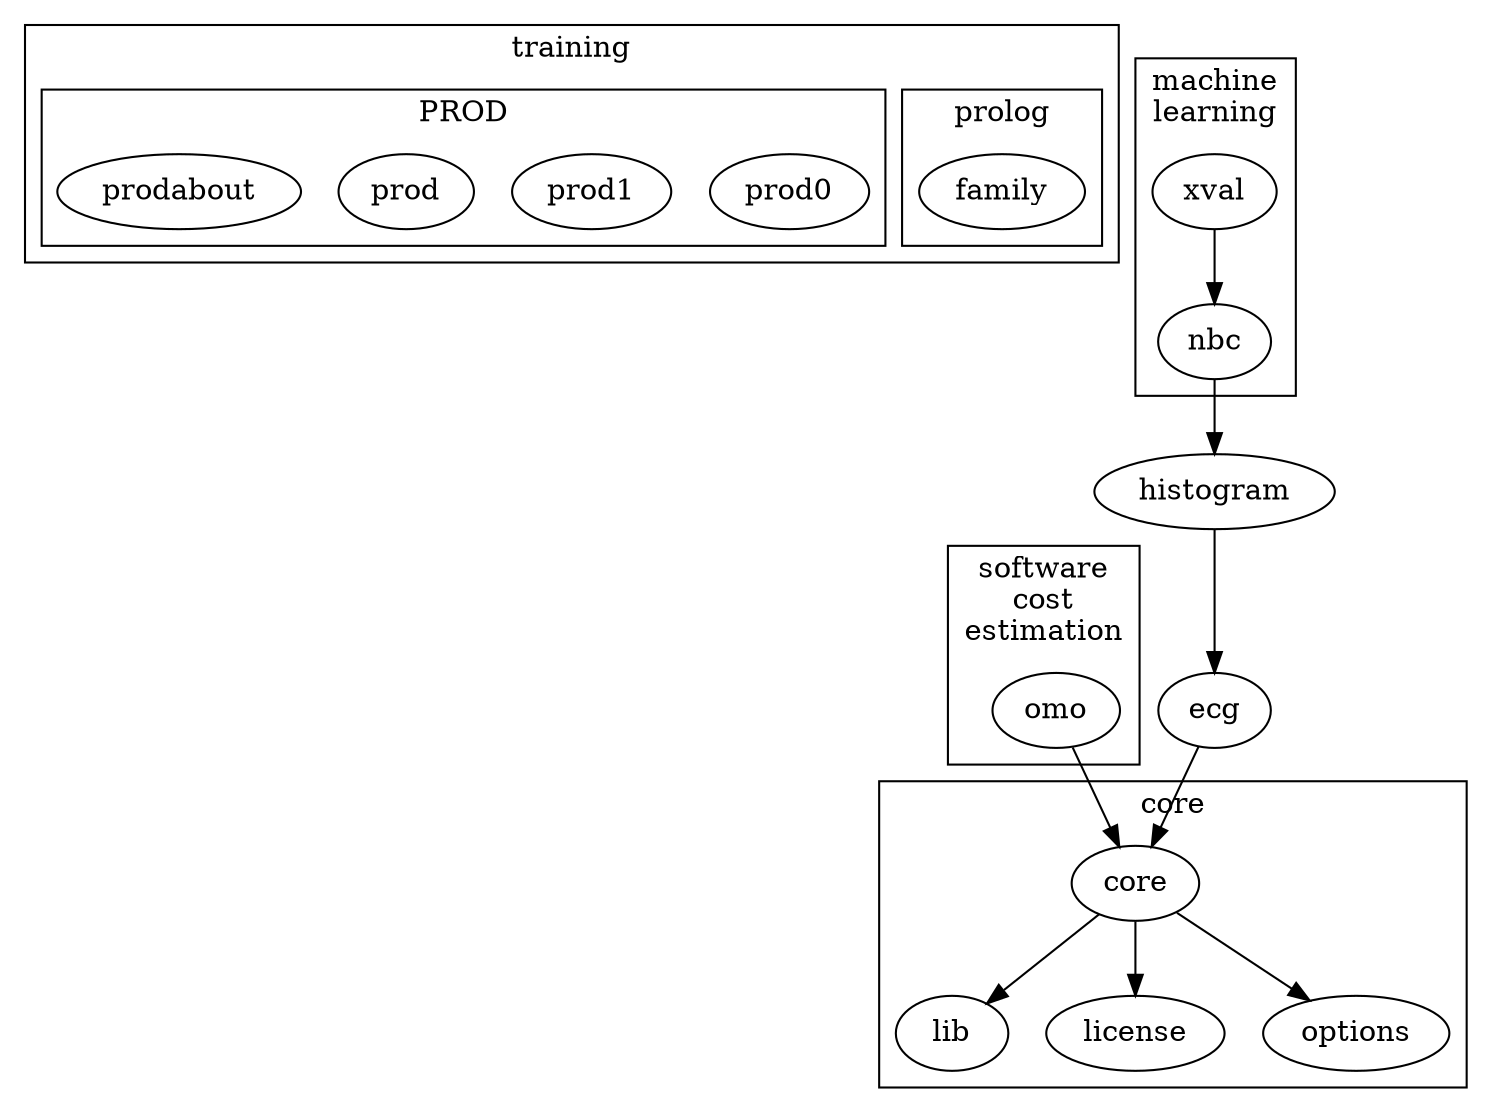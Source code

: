 digraph G {
    rankdir=TB
    
    node [shape=ellipse]
    subgraph cluster0 {
        label="training"
        subgraph cluster00 {
            label="prolog"
            family
        }
        subgraph cluster01 {
            label="PROD"
            prod0
            prod1
            prod
            prodabout
        }   
        }
    subgraph cluster1 {
        label="core"
        core -> lib
        core -> license 
        core -> options
        }
       
    subgraph cluster2 {
        label="machine\nlearning"
        xval -> nbc
    }
     subgraph cluster3 {
        label="software\ncost\nestimation"
        omo  
    } 
    omo -> core
    ecg -> core
    histogram -> ecg
    nbc -> histogram
}
